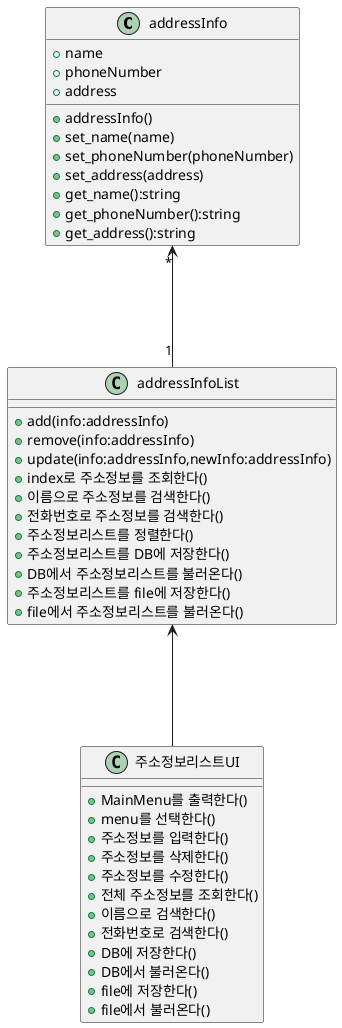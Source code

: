 @startuml

class addressInfo {
+name
+phoneNumber
+address
+addressInfo()
+set_name(name)
+set_phoneNumber(phoneNumber)
+set_address(address)
+get_name():string
+get_phoneNumber():string
+get_address():string
}

class addressInfoList {
+add(info:addressInfo)
+remove(info:addressInfo)
+update(info:addressInfo,newInfo:addressInfo)
+index로 주소정보를 조회한다()
+이름으로 주소정보를 검색한다()
+전화번호로 주소정보를 검색한다()
+주소정보리스트를 정렬한다()
+주소정보리스트를 DB에 저장한다()
+DB에서 주소정보리스트를 불러온다()
+주소정보리스트를 file에 저장한다()
+file에서 주소정보리스트를 불러온다()
}

class 주소정보리스트UI {
+MainMenu를 출력한다()
+menu를 선택한다()
+주소정보를 입력한다()
+주소정보를 삭제한다()
+주소정보를 수정한다()
+전체 주소정보를 조회한다()
+이름으로 검색한다()
+전화번호로 검색한다()
+DB에 저장한다()
+DB에서 불러온다()
+file에 저장한다()
+file에서 불러온다()
}

addressInfo "*" <--- "1" addressInfoList
addressInfoList <--- 주소정보리스트UI

@enduml
